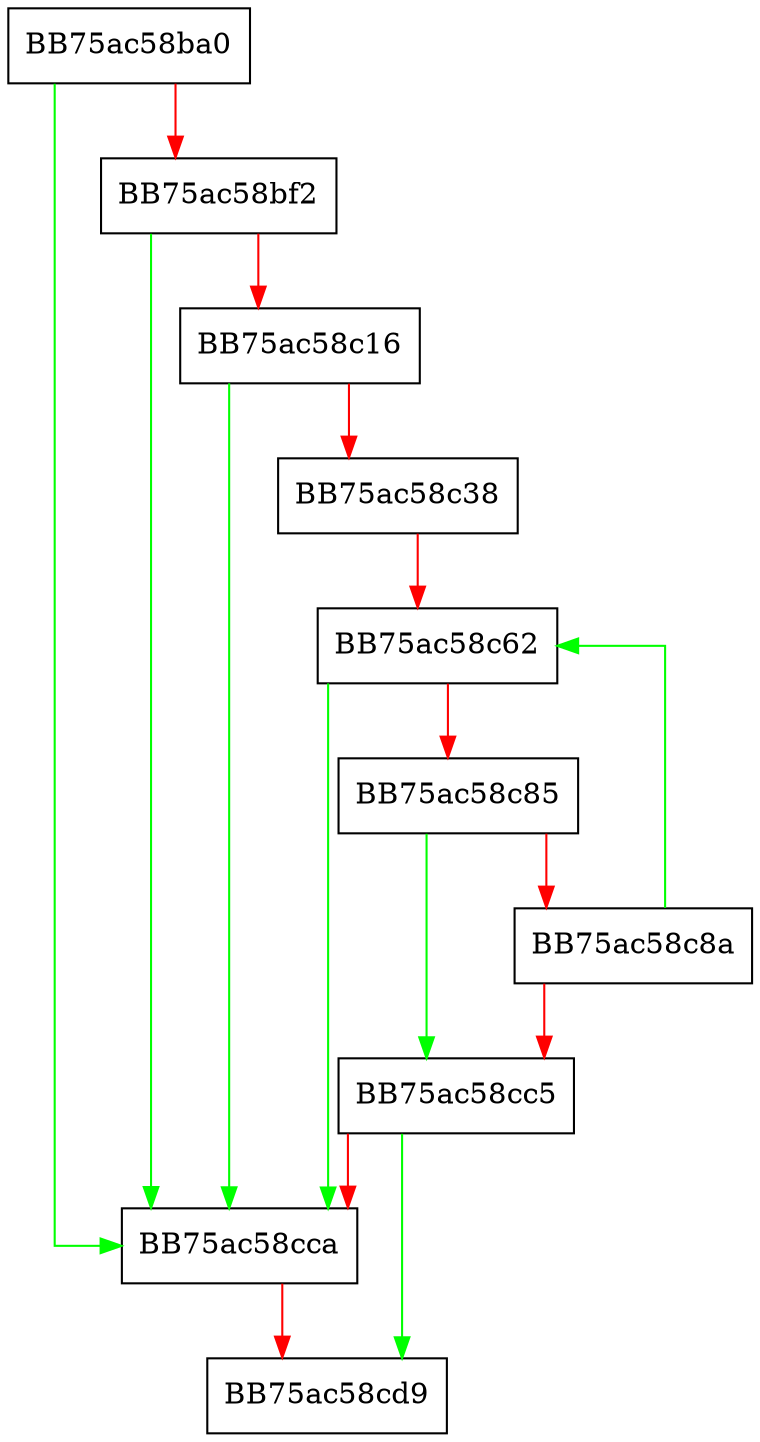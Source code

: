 digraph mpcrypt_unpack {
  node [shape="box"];
  graph [splines=ortho];
  BB75ac58ba0 -> BB75ac58cca [color="green"];
  BB75ac58ba0 -> BB75ac58bf2 [color="red"];
  BB75ac58bf2 -> BB75ac58cca [color="green"];
  BB75ac58bf2 -> BB75ac58c16 [color="red"];
  BB75ac58c16 -> BB75ac58cca [color="green"];
  BB75ac58c16 -> BB75ac58c38 [color="red"];
  BB75ac58c38 -> BB75ac58c62 [color="red"];
  BB75ac58c62 -> BB75ac58cca [color="green"];
  BB75ac58c62 -> BB75ac58c85 [color="red"];
  BB75ac58c85 -> BB75ac58cc5 [color="green"];
  BB75ac58c85 -> BB75ac58c8a [color="red"];
  BB75ac58c8a -> BB75ac58c62 [color="green"];
  BB75ac58c8a -> BB75ac58cc5 [color="red"];
  BB75ac58cc5 -> BB75ac58cd9 [color="green"];
  BB75ac58cc5 -> BB75ac58cca [color="red"];
  BB75ac58cca -> BB75ac58cd9 [color="red"];
}
